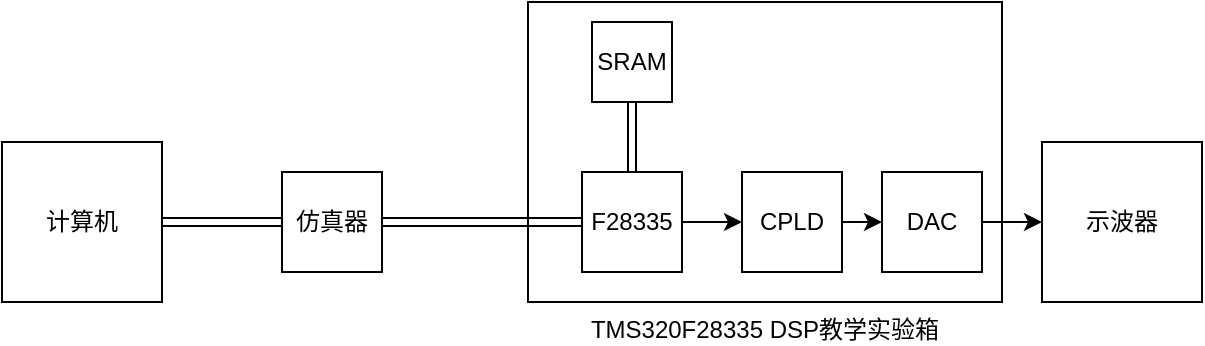 <mxfile version="21.3.2" type="github">
  <diagram id="prtHgNgQTEPvFCAcTncT" name="Page-1">
    <mxGraphModel dx="794" dy="470" grid="1" gridSize="10" guides="1" tooltips="1" connect="1" arrows="1" fold="1" page="1" pageScale="1" pageWidth="827" pageHeight="1169" math="0" shadow="0">
      <root>
        <mxCell id="0" />
        <mxCell id="1" parent="0" />
        <mxCell id="0aPAi7LhsoKYQK4ZhXvm-5" value="" style="edgeStyle=orthogonalEdgeStyle;rounded=0;orthogonalLoop=1;jettySize=auto;html=1;shape=link;" parent="1" source="0aPAi7LhsoKYQK4ZhXvm-2" target="0aPAi7LhsoKYQK4ZhXvm-3" edge="1">
          <mxGeometry relative="1" as="geometry" />
        </mxCell>
        <mxCell id="0aPAi7LhsoKYQK4ZhXvm-2" value="计算机" style="whiteSpace=wrap;html=1;aspect=fixed;rounded=0;" parent="1" vertex="1">
          <mxGeometry x="60" y="310" width="80" height="80" as="geometry" />
        </mxCell>
        <mxCell id="0aPAi7LhsoKYQK4ZhXvm-6" value="" style="edgeStyle=orthogonalEdgeStyle;rounded=0;orthogonalLoop=1;jettySize=auto;html=1;shape=link;" parent="1" source="0aPAi7LhsoKYQK4ZhXvm-3" edge="1">
          <mxGeometry relative="1" as="geometry">
            <mxPoint x="330" y="350" as="targetPoint" />
          </mxGeometry>
        </mxCell>
        <mxCell id="0aPAi7LhsoKYQK4ZhXvm-3" value="仿真器" style="whiteSpace=wrap;html=1;aspect=fixed;rounded=0;" parent="1" vertex="1">
          <mxGeometry x="200" y="325" width="50" height="50" as="geometry" />
        </mxCell>
        <mxCell id="0aPAi7LhsoKYQK4ZhXvm-4" value="&lt;div style=&quot;&quot;&gt;&lt;span style=&quot;background-color: initial;&quot;&gt;TMS320F28335 DSP&lt;/span&gt;&lt;span style=&quot;background-color: initial;&quot;&gt;教学实验箱&lt;/span&gt;&lt;/div&gt;" style="whiteSpace=wrap;html=1;align=center;labelPosition=center;verticalLabelPosition=bottom;verticalAlign=top;rounded=0;" parent="1" vertex="1">
          <mxGeometry x="323" y="240" width="237" height="150" as="geometry" />
        </mxCell>
        <mxCell id="0aPAi7LhsoKYQK4ZhXvm-17" value="" style="edgeStyle=orthogonalEdgeStyle;orthogonalLoop=1;jettySize=auto;html=1;shape=link;" parent="1" source="0aPAi7LhsoKYQK4ZhXvm-8" target="0aPAi7LhsoKYQK4ZhXvm-3" edge="1">
          <mxGeometry relative="1" as="geometry" />
        </mxCell>
        <mxCell id="0aPAi7LhsoKYQK4ZhXvm-21" value="" style="edgeStyle=orthogonalEdgeStyle;orthogonalLoop=1;jettySize=auto;html=1;" parent="1" source="0aPAi7LhsoKYQK4ZhXvm-8" target="0aPAi7LhsoKYQK4ZhXvm-9" edge="1">
          <mxGeometry relative="1" as="geometry" />
        </mxCell>
        <mxCell id="0aPAi7LhsoKYQK4ZhXvm-8" value="F28335" style="whiteSpace=wrap;html=1;aspect=fixed;rounded=0;" parent="1" vertex="1">
          <mxGeometry x="350" y="325" width="50" height="50" as="geometry" />
        </mxCell>
        <mxCell id="0aPAi7LhsoKYQK4ZhXvm-22" value="" style="edgeStyle=orthogonalEdgeStyle;orthogonalLoop=1;jettySize=auto;html=1;" parent="1" source="0aPAi7LhsoKYQK4ZhXvm-9" target="0aPAi7LhsoKYQK4ZhXvm-12" edge="1">
          <mxGeometry relative="1" as="geometry" />
        </mxCell>
        <mxCell id="0aPAi7LhsoKYQK4ZhXvm-9" value="CPLD" style="whiteSpace=wrap;html=1;aspect=fixed;rounded=0;" parent="1" vertex="1">
          <mxGeometry x="430" y="325" width="50" height="50" as="geometry" />
        </mxCell>
        <mxCell id="0aPAi7LhsoKYQK4ZhXvm-28" value="" style="edgeStyle=orthogonalEdgeStyle;orthogonalLoop=1;jettySize=auto;html=1;" parent="1" source="0aPAi7LhsoKYQK4ZhXvm-12" edge="1">
          <mxGeometry relative="1" as="geometry">
            <mxPoint x="580" y="350" as="targetPoint" />
          </mxGeometry>
        </mxCell>
        <mxCell id="0aPAi7LhsoKYQK4ZhXvm-12" value="DAC" style="whiteSpace=wrap;html=1;aspect=fixed;" parent="1" vertex="1">
          <mxGeometry x="500" y="325" width="50" height="50" as="geometry" />
        </mxCell>
        <mxCell id="0aPAi7LhsoKYQK4ZhXvm-26" value="" style="edgeStyle=orthogonalEdgeStyle;orthogonalLoop=1;jettySize=auto;html=1;shape=link;" parent="1" source="0aPAi7LhsoKYQK4ZhXvm-13" target="0aPAi7LhsoKYQK4ZhXvm-8" edge="1">
          <mxGeometry relative="1" as="geometry" />
        </mxCell>
        <mxCell id="0aPAi7LhsoKYQK4ZhXvm-13" value="SRAM" style="whiteSpace=wrap;html=1;aspect=fixed;" parent="1" vertex="1">
          <mxGeometry x="355" y="250" width="40" height="40" as="geometry" />
        </mxCell>
        <mxCell id="FEukNSkR44EYjSgoIp8J-1" value="示波器" style="whiteSpace=wrap;html=1;aspect=fixed;" vertex="1" parent="1">
          <mxGeometry x="580" y="310" width="80" height="80" as="geometry" />
        </mxCell>
      </root>
    </mxGraphModel>
  </diagram>
</mxfile>
